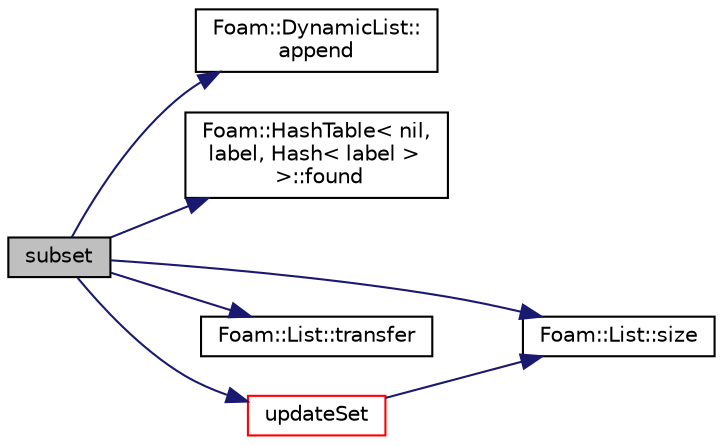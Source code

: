digraph "subset"
{
  bgcolor="transparent";
  edge [fontname="Helvetica",fontsize="10",labelfontname="Helvetica",labelfontsize="10"];
  node [fontname="Helvetica",fontsize="10",shape=record];
  rankdir="LR";
  Node1926 [label="subset",height=0.2,width=0.4,color="black", fillcolor="grey75", style="filled", fontcolor="black"];
  Node1926 -> Node1927 [color="midnightblue",fontsize="10",style="solid",fontname="Helvetica"];
  Node1927 [label="Foam::DynamicList::\lappend",height=0.2,width=0.4,color="black",URL="$a27005.html#a7b67b42af715604376ad63a681dee6d8",tooltip="Append an element at the end of the list. "];
  Node1926 -> Node1928 [color="midnightblue",fontsize="10",style="solid",fontname="Helvetica"];
  Node1928 [label="Foam::HashTable\< nil,\l label, Hash\< label \>\l \>::found",height=0.2,width=0.4,color="black",URL="$a26841.html#a9a7a02c333e3e98344a1e5b891c4d985",tooltip="Return true if hashedEntry is found in table. "];
  Node1926 -> Node1929 [color="midnightblue",fontsize="10",style="solid",fontname="Helvetica"];
  Node1929 [label="Foam::List::size",height=0.2,width=0.4,color="black",URL="$a26833.html#a8a5f6fa29bd4b500caf186f60245b384",tooltip="Override size to be inconsistent with allocated storage. "];
  Node1926 -> Node1930 [color="midnightblue",fontsize="10",style="solid",fontname="Helvetica"];
  Node1930 [label="Foam::List::transfer",height=0.2,width=0.4,color="black",URL="$a26833.html#a25ad1d2084d16b234b0cf91c07e832c0",tooltip="Transfer the contents of the argument List into this list. "];
  Node1926 -> Node1931 [color="midnightblue",fontsize="10",style="solid",fontname="Helvetica"];
  Node1931 [label="updateSet",height=0.2,width=0.4,color="red",URL="$a26577.html#afc9e2e914d3928dd7281d2ac71452052",tooltip="Sort addressing and make cellSet part consistent with addressing. "];
  Node1931 -> Node1929 [color="midnightblue",fontsize="10",style="solid",fontname="Helvetica"];
}
